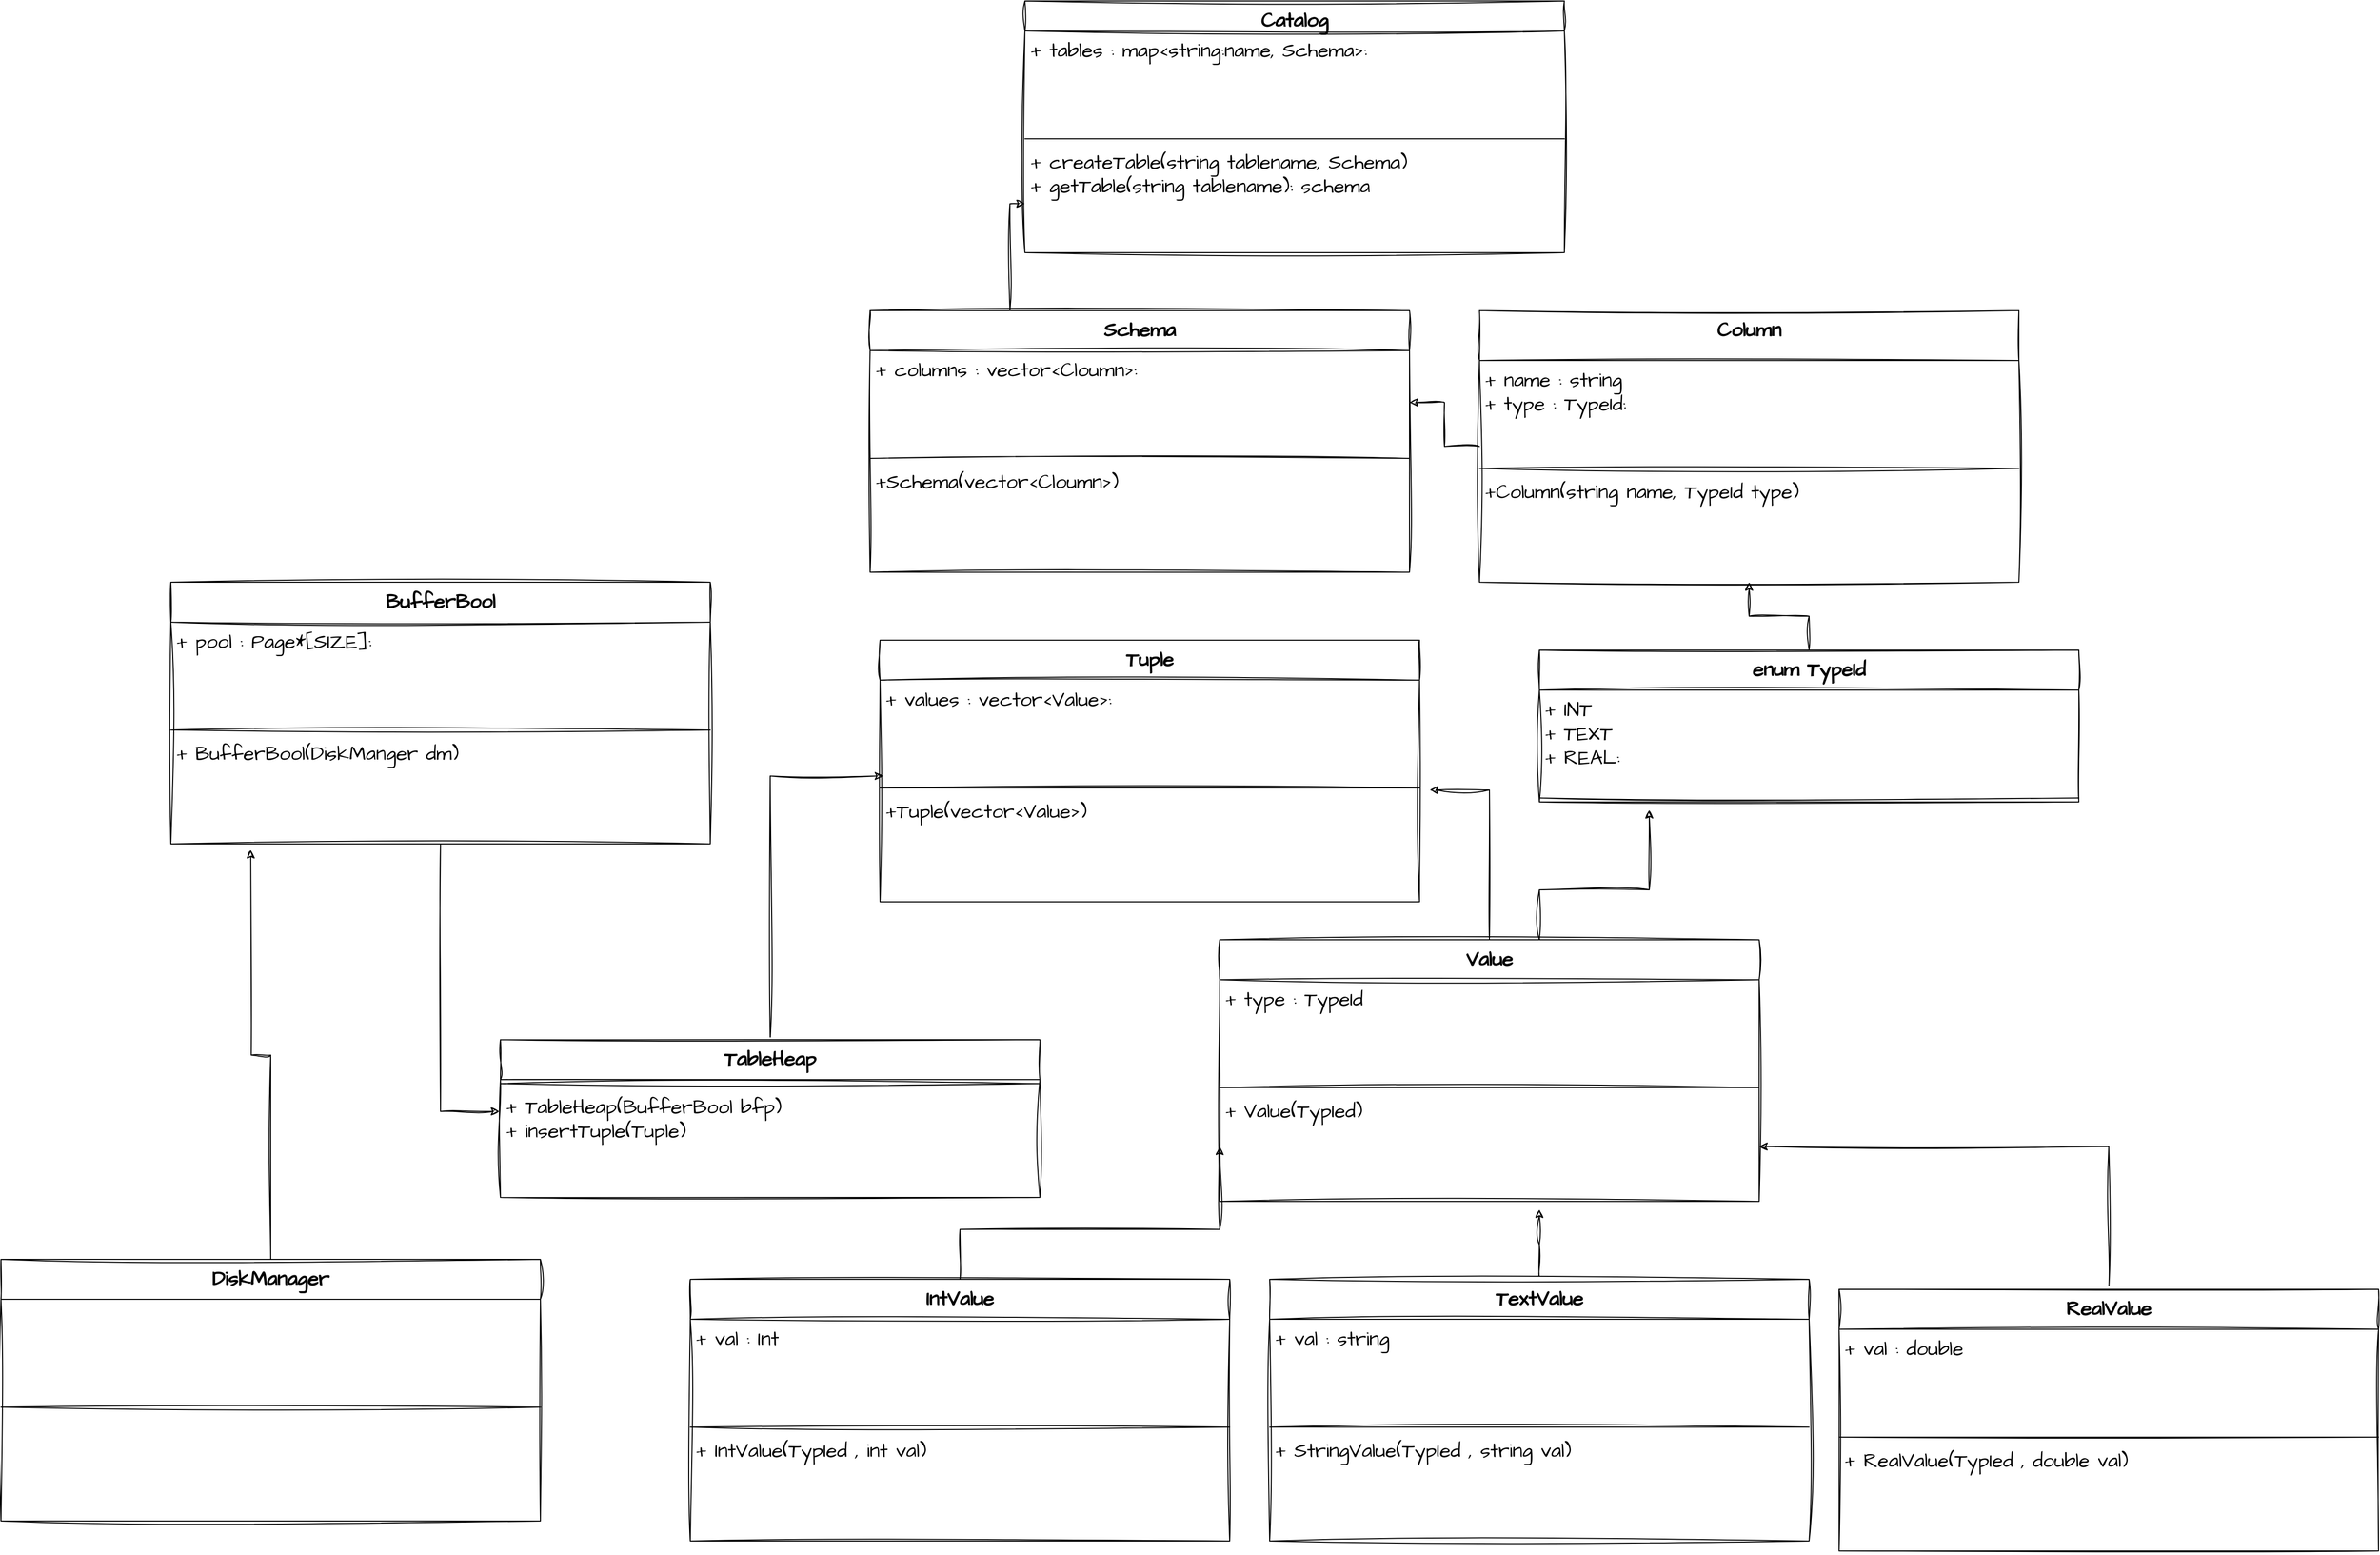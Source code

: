 <mxfile version="20.8.16" type="device"><diagram name="Page-1" id="uwR4zzvystGc4CzQ1jOz"><mxGraphModel dx="3917" dy="1001" grid="1" gridSize="10" guides="1" tooltips="1" connect="1" arrows="1" fold="1" page="1" pageScale="1" pageWidth="850" pageHeight="1100" math="0" shadow="0"><root><mxCell id="0"/><mxCell id="1" parent="0"/><mxCell id="Sye7f1Rgr7mzfWjfQzlJ-1" value="Catalog" style="swimlane;fontStyle=1;align=center;verticalAlign=top;childLayout=stackLayout;horizontal=1;startSize=30;horizontalStack=0;resizeParent=1;resizeParentMax=0;resizeLast=0;collapsible=1;marginBottom=0;sketch=1;hachureGap=4;jiggle=2;curveFitting=1;fontFamily=Architects Daughter;fontSource=https%3A%2F%2Ffonts.googleapis.com%2Fcss%3Ffamily%3DArchitects%2BDaughter;fontSize=20;" vertex="1" parent="1"><mxGeometry x="155" y="30" width="540" height="252" as="geometry"/></mxCell><mxCell id="Sye7f1Rgr7mzfWjfQzlJ-2" value="+ tables : map&lt;string:name, Schema&gt;:" style="text;strokeColor=none;fillColor=none;align=left;verticalAlign=top;spacingLeft=4;spacingRight=4;overflow=hidden;rotatable=0;points=[[0,0.5],[1,0.5]];portConstraint=eastwest;fontSize=20;fontFamily=Architects Daughter;" vertex="1" parent="Sye7f1Rgr7mzfWjfQzlJ-1"><mxGeometry y="30" width="540" height="104" as="geometry"/></mxCell><mxCell id="Sye7f1Rgr7mzfWjfQzlJ-3" value="" style="line;strokeWidth=1;fillColor=none;align=left;verticalAlign=middle;spacingTop=-1;spacingLeft=3;spacingRight=3;rotatable=0;labelPosition=right;points=[];portConstraint=eastwest;strokeColor=inherit;sketch=1;hachureGap=4;jiggle=2;curveFitting=1;fontFamily=Architects Daughter;fontSource=https%3A%2F%2Ffonts.googleapis.com%2Fcss%3Ffamily%3DArchitects%2BDaughter;fontSize=20;" vertex="1" parent="Sye7f1Rgr7mzfWjfQzlJ-1"><mxGeometry y="134" width="540" height="8" as="geometry"/></mxCell><mxCell id="Sye7f1Rgr7mzfWjfQzlJ-4" value="+ createTable(string tablename, Schema)&#10;+ getTable(string tablename): schema&#10;&#10;&#10;&#10;" style="text;strokeColor=none;fillColor=none;align=left;verticalAlign=top;spacingLeft=4;spacingRight=4;overflow=hidden;rotatable=0;points=[[0,0.5],[1,0.5]];portConstraint=eastwest;fontSize=20;fontFamily=Architects Daughter;" vertex="1" parent="Sye7f1Rgr7mzfWjfQzlJ-1"><mxGeometry y="142" width="540" height="110" as="geometry"/></mxCell><mxCell id="Sye7f1Rgr7mzfWjfQzlJ-12" style="edgeStyle=orthogonalEdgeStyle;rounded=0;sketch=1;hachureGap=4;jiggle=2;curveFitting=1;orthogonalLoop=1;jettySize=auto;html=1;fontFamily=Architects Daughter;fontSource=https%3A%2F%2Ffonts.googleapis.com%2Fcss%3Ffamily%3DArchitects%2BDaughter;fontSize=16;" edge="1" parent="1" source="Sye7f1Rgr7mzfWjfQzlJ-5" target="Sye7f1Rgr7mzfWjfQzlJ-4"><mxGeometry relative="1" as="geometry"><mxPoint x="140" y="210" as="targetPoint"/><Array as="points"><mxPoint x="140" y="233"/></Array></mxGeometry></mxCell><mxCell id="Sye7f1Rgr7mzfWjfQzlJ-5" value="Schema" style="swimlane;fontStyle=1;align=center;verticalAlign=top;childLayout=stackLayout;horizontal=1;startSize=40;horizontalStack=0;resizeParent=1;resizeParentMax=0;resizeLast=0;collapsible=1;marginBottom=0;sketch=1;hachureGap=4;jiggle=2;curveFitting=1;fontFamily=Architects Daughter;fontSource=https%3A%2F%2Ffonts.googleapis.com%2Fcss%3Ffamily%3DArchitects%2BDaughter;fontSize=20;" vertex="1" parent="1"><mxGeometry y="340" width="540" height="262" as="geometry"/></mxCell><mxCell id="Sye7f1Rgr7mzfWjfQzlJ-6" value="+ columns : vector&lt;Cloumn&gt;:" style="text;strokeColor=none;fillColor=none;align=left;verticalAlign=top;spacingLeft=4;spacingRight=4;overflow=hidden;rotatable=0;points=[[0,0.5],[1,0.5]];portConstraint=eastwest;fontSize=20;fontFamily=Architects Daughter;" vertex="1" parent="Sye7f1Rgr7mzfWjfQzlJ-5"><mxGeometry y="40" width="540" height="104" as="geometry"/></mxCell><mxCell id="Sye7f1Rgr7mzfWjfQzlJ-7" value="" style="line;strokeWidth=1;fillColor=none;align=left;verticalAlign=middle;spacingTop=-1;spacingLeft=3;spacingRight=3;rotatable=0;labelPosition=right;points=[];portConstraint=eastwest;strokeColor=inherit;sketch=1;hachureGap=4;jiggle=2;curveFitting=1;fontFamily=Architects Daughter;fontSource=https%3A%2F%2Ffonts.googleapis.com%2Fcss%3Ffamily%3DArchitects%2BDaughter;fontSize=20;" vertex="1" parent="Sye7f1Rgr7mzfWjfQzlJ-5"><mxGeometry y="144" width="540" height="8" as="geometry"/></mxCell><mxCell id="Sye7f1Rgr7mzfWjfQzlJ-8" value="+Schema(vector&lt;Cloumn&gt;)&#10;&#10;&#10;" style="text;strokeColor=none;fillColor=none;align=left;verticalAlign=top;spacingLeft=4;spacingRight=4;overflow=hidden;rotatable=0;points=[[0,0.5],[1,0.5]];portConstraint=eastwest;fontSize=20;fontFamily=Architects Daughter;" vertex="1" parent="Sye7f1Rgr7mzfWjfQzlJ-5"><mxGeometry y="152" width="540" height="110" as="geometry"/></mxCell><mxCell id="Sye7f1Rgr7mzfWjfQzlJ-19" style="edgeStyle=orthogonalEdgeStyle;rounded=0;sketch=1;hachureGap=4;jiggle=2;curveFitting=1;orthogonalLoop=1;jettySize=auto;html=1;fontFamily=Architects Daughter;fontSource=https%3A%2F%2Ffonts.googleapis.com%2Fcss%3Ffamily%3DArchitects%2BDaughter;fontSize=16;" edge="1" parent="1" source="Sye7f1Rgr7mzfWjfQzlJ-15" target="Sye7f1Rgr7mzfWjfQzlJ-6"><mxGeometry relative="1" as="geometry"/></mxCell><mxCell id="Sye7f1Rgr7mzfWjfQzlJ-15" value="Column" style="swimlane;fontStyle=1;align=center;verticalAlign=top;childLayout=stackLayout;horizontal=1;startSize=50;horizontalStack=0;resizeParent=1;resizeParentMax=0;resizeLast=0;collapsible=1;marginBottom=0;sketch=1;hachureGap=4;jiggle=2;curveFitting=1;fontFamily=Architects Daughter;fontSource=https%3A%2F%2Ffonts.googleapis.com%2Fcss%3Ffamily%3DArchitects%2BDaughter;fontSize=20;" vertex="1" parent="1"><mxGeometry x="610" y="340" width="540" height="272" as="geometry"/></mxCell><mxCell id="Sye7f1Rgr7mzfWjfQzlJ-16" value="+ name : string&#10;+ type : TypeId:" style="text;strokeColor=none;fillColor=none;align=left;verticalAlign=top;spacingLeft=4;spacingRight=4;overflow=hidden;rotatable=0;points=[[0,0.5],[1,0.5]];portConstraint=eastwest;fontSize=20;fontFamily=Architects Daughter;" vertex="1" parent="Sye7f1Rgr7mzfWjfQzlJ-15"><mxGeometry y="50" width="540" height="104" as="geometry"/></mxCell><mxCell id="Sye7f1Rgr7mzfWjfQzlJ-17" value="" style="line;strokeWidth=1;fillColor=none;align=left;verticalAlign=middle;spacingTop=-1;spacingLeft=3;spacingRight=3;rotatable=0;labelPosition=right;points=[];portConstraint=eastwest;strokeColor=inherit;sketch=1;hachureGap=4;jiggle=2;curveFitting=1;fontFamily=Architects Daughter;fontSource=https%3A%2F%2Ffonts.googleapis.com%2Fcss%3Ffamily%3DArchitects%2BDaughter;fontSize=20;" vertex="1" parent="Sye7f1Rgr7mzfWjfQzlJ-15"><mxGeometry y="154" width="540" height="8" as="geometry"/></mxCell><mxCell id="Sye7f1Rgr7mzfWjfQzlJ-18" value="+Column(string name, TypeId type)&#10;&#10;&#10;&#10;" style="text;strokeColor=none;fillColor=none;align=left;verticalAlign=top;spacingLeft=4;spacingRight=4;overflow=hidden;rotatable=0;points=[[0,0.5],[1,0.5]];portConstraint=eastwest;fontSize=20;fontFamily=Architects Daughter;" vertex="1" parent="Sye7f1Rgr7mzfWjfQzlJ-15"><mxGeometry y="162" width="540" height="110" as="geometry"/></mxCell><mxCell id="Sye7f1Rgr7mzfWjfQzlJ-28" style="edgeStyle=orthogonalEdgeStyle;rounded=0;sketch=1;hachureGap=4;jiggle=2;curveFitting=1;orthogonalLoop=1;jettySize=auto;html=1;fontFamily=Architects Daughter;fontSource=https%3A%2F%2Ffonts.googleapis.com%2Fcss%3Ffamily%3DArchitects%2BDaughter;fontSize=16;" edge="1" parent="1" source="Sye7f1Rgr7mzfWjfQzlJ-21" target="Sye7f1Rgr7mzfWjfQzlJ-15"><mxGeometry relative="1" as="geometry"/></mxCell><mxCell id="Sye7f1Rgr7mzfWjfQzlJ-21" value="enum TypeId" style="swimlane;fontStyle=1;align=center;verticalAlign=top;childLayout=stackLayout;horizontal=1;startSize=40;horizontalStack=0;resizeParent=1;resizeParentMax=0;resizeLast=0;collapsible=1;marginBottom=0;sketch=1;hachureGap=4;jiggle=2;curveFitting=1;fontFamily=Architects Daughter;fontSource=https%3A%2F%2Ffonts.googleapis.com%2Fcss%3Ffamily%3DArchitects%2BDaughter;fontSize=20;" vertex="1" parent="1"><mxGeometry x="670" y="680" width="540" height="152" as="geometry"/></mxCell><mxCell id="Sye7f1Rgr7mzfWjfQzlJ-22" value="+ INT&#10;+ TEXT&#10;+ REAL:" style="text;strokeColor=none;fillColor=none;align=left;verticalAlign=top;spacingLeft=4;spacingRight=4;overflow=hidden;rotatable=0;points=[[0,0.5],[1,0.5]];portConstraint=eastwest;fontSize=20;fontFamily=Architects Daughter;" vertex="1" parent="Sye7f1Rgr7mzfWjfQzlJ-21"><mxGeometry y="40" width="540" height="104" as="geometry"/></mxCell><mxCell id="Sye7f1Rgr7mzfWjfQzlJ-23" value="" style="line;strokeWidth=1;fillColor=none;align=left;verticalAlign=middle;spacingTop=-1;spacingLeft=3;spacingRight=3;rotatable=0;labelPosition=right;points=[];portConstraint=eastwest;strokeColor=inherit;sketch=1;hachureGap=4;jiggle=2;curveFitting=1;fontFamily=Architects Daughter;fontSource=https%3A%2F%2Ffonts.googleapis.com%2Fcss%3Ffamily%3DArchitects%2BDaughter;fontSize=20;" vertex="1" parent="Sye7f1Rgr7mzfWjfQzlJ-21"><mxGeometry y="144" width="540" height="8" as="geometry"/></mxCell><mxCell id="Sye7f1Rgr7mzfWjfQzlJ-29" value="Tuple" style="swimlane;fontStyle=1;align=center;verticalAlign=top;childLayout=stackLayout;horizontal=1;startSize=40;horizontalStack=0;resizeParent=1;resizeParentMax=0;resizeLast=0;collapsible=1;marginBottom=0;sketch=1;hachureGap=4;jiggle=2;curveFitting=1;fontFamily=Architects Daughter;fontSource=https%3A%2F%2Ffonts.googleapis.com%2Fcss%3Ffamily%3DArchitects%2BDaughter;fontSize=20;" vertex="1" parent="1"><mxGeometry x="10" y="670" width="540" height="262" as="geometry"/></mxCell><mxCell id="Sye7f1Rgr7mzfWjfQzlJ-30" value="+ values : vector&lt;Value&gt;:" style="text;strokeColor=none;fillColor=none;align=left;verticalAlign=top;spacingLeft=4;spacingRight=4;overflow=hidden;rotatable=0;points=[[0,0.5],[1,0.5]];portConstraint=eastwest;fontSize=20;fontFamily=Architects Daughter;" vertex="1" parent="Sye7f1Rgr7mzfWjfQzlJ-29"><mxGeometry y="40" width="540" height="104" as="geometry"/></mxCell><mxCell id="Sye7f1Rgr7mzfWjfQzlJ-31" value="" style="line;strokeWidth=1;fillColor=none;align=left;verticalAlign=middle;spacingTop=-1;spacingLeft=3;spacingRight=3;rotatable=0;labelPosition=right;points=[];portConstraint=eastwest;strokeColor=inherit;sketch=1;hachureGap=4;jiggle=2;curveFitting=1;fontFamily=Architects Daughter;fontSource=https%3A%2F%2Ffonts.googleapis.com%2Fcss%3Ffamily%3DArchitects%2BDaughter;fontSize=20;" vertex="1" parent="Sye7f1Rgr7mzfWjfQzlJ-29"><mxGeometry y="144" width="540" height="8" as="geometry"/></mxCell><mxCell id="Sye7f1Rgr7mzfWjfQzlJ-32" value="+Tuple(vector&lt;Value&gt;)&#10;&#10;&#10;" style="text;strokeColor=none;fillColor=none;align=left;verticalAlign=top;spacingLeft=4;spacingRight=4;overflow=hidden;rotatable=0;points=[[0,0.5],[1,0.5]];portConstraint=eastwest;fontSize=20;fontFamily=Architects Daughter;" vertex="1" parent="Sye7f1Rgr7mzfWjfQzlJ-29"><mxGeometry y="152" width="540" height="110" as="geometry"/></mxCell><mxCell id="Sye7f1Rgr7mzfWjfQzlJ-54" style="edgeStyle=orthogonalEdgeStyle;rounded=0;sketch=1;hachureGap=4;jiggle=2;curveFitting=1;orthogonalLoop=1;jettySize=auto;html=1;entryX=0.006;entryY=0.923;entryDx=0;entryDy=0;entryPerimeter=0;fontFamily=Architects Daughter;fontSource=https%3A%2F%2Ffonts.googleapis.com%2Fcss%3Ffamily%3DArchitects%2BDaughter;fontSize=16;" edge="1" parent="1" source="Sye7f1Rgr7mzfWjfQzlJ-33" target="Sye7f1Rgr7mzfWjfQzlJ-30"><mxGeometry relative="1" as="geometry"/></mxCell><mxCell id="Sye7f1Rgr7mzfWjfQzlJ-33" value="TableHeap" style="swimlane;fontStyle=1;align=center;verticalAlign=top;childLayout=stackLayout;horizontal=1;startSize=40;horizontalStack=0;resizeParent=1;resizeParentMax=0;resizeLast=0;collapsible=1;marginBottom=0;sketch=1;hachureGap=4;jiggle=2;curveFitting=1;fontFamily=Architects Daughter;fontSource=https%3A%2F%2Ffonts.googleapis.com%2Fcss%3Ffamily%3DArchitects%2BDaughter;fontSize=20;" vertex="1" parent="1"><mxGeometry x="-370" y="1070" width="540" height="158" as="geometry"/></mxCell><mxCell id="Sye7f1Rgr7mzfWjfQzlJ-35" value="" style="line;strokeWidth=1;fillColor=none;align=left;verticalAlign=middle;spacingTop=-1;spacingLeft=3;spacingRight=3;rotatable=0;labelPosition=right;points=[];portConstraint=eastwest;strokeColor=inherit;sketch=1;hachureGap=4;jiggle=2;curveFitting=1;fontFamily=Architects Daughter;fontSource=https%3A%2F%2Ffonts.googleapis.com%2Fcss%3Ffamily%3DArchitects%2BDaughter;fontSize=20;" vertex="1" parent="Sye7f1Rgr7mzfWjfQzlJ-33"><mxGeometry y="40" width="540" height="8" as="geometry"/></mxCell><mxCell id="Sye7f1Rgr7mzfWjfQzlJ-36" value="+ TableHeap(BufferBool bfp)&#10;+ insertTuple(Tuple)&#10;&#10;&#10;" style="text;strokeColor=none;fillColor=none;align=left;verticalAlign=top;spacingLeft=4;spacingRight=4;overflow=hidden;rotatable=0;points=[[0,0.5],[1,0.5]];portConstraint=eastwest;fontSize=20;fontFamily=Architects Daughter;" vertex="1" parent="Sye7f1Rgr7mzfWjfQzlJ-33"><mxGeometry y="48" width="540" height="110" as="geometry"/></mxCell><mxCell id="Sye7f1Rgr7mzfWjfQzlJ-42" style="edgeStyle=orthogonalEdgeStyle;rounded=0;sketch=1;hachureGap=4;jiggle=2;curveFitting=1;orthogonalLoop=1;jettySize=auto;html=1;entryX=1.019;entryY=1.058;entryDx=0;entryDy=0;entryPerimeter=0;fontFamily=Architects Daughter;fontSource=https%3A%2F%2Ffonts.googleapis.com%2Fcss%3Ffamily%3DArchitects%2BDaughter;fontSize=16;" edge="1" parent="1" source="Sye7f1Rgr7mzfWjfQzlJ-38" target="Sye7f1Rgr7mzfWjfQzlJ-30"><mxGeometry relative="1" as="geometry"><Array as="points"><mxPoint x="620" y="820"/></Array></mxGeometry></mxCell><mxCell id="Sye7f1Rgr7mzfWjfQzlJ-43" style="edgeStyle=orthogonalEdgeStyle;rounded=0;sketch=1;hachureGap=4;jiggle=2;curveFitting=1;orthogonalLoop=1;jettySize=auto;html=1;fontFamily=Architects Daughter;fontSource=https%3A%2F%2Ffonts.googleapis.com%2Fcss%3Ffamily%3DArchitects%2BDaughter;fontSize=16;" edge="1" parent="1" source="Sye7f1Rgr7mzfWjfQzlJ-38"><mxGeometry relative="1" as="geometry"><mxPoint x="780" y="840" as="targetPoint"/><Array as="points"><mxPoint x="670" y="920"/><mxPoint x="780" y="920"/></Array></mxGeometry></mxCell><mxCell id="Sye7f1Rgr7mzfWjfQzlJ-38" value="Value" style="swimlane;fontStyle=1;align=center;verticalAlign=top;childLayout=stackLayout;horizontal=1;startSize=40;horizontalStack=0;resizeParent=1;resizeParentMax=0;resizeLast=0;collapsible=1;marginBottom=0;sketch=1;hachureGap=4;jiggle=2;curveFitting=1;fontFamily=Architects Daughter;fontSource=https%3A%2F%2Ffonts.googleapis.com%2Fcss%3Ffamily%3DArchitects%2BDaughter;fontSize=20;" vertex="1" parent="1"><mxGeometry x="350" y="970" width="540" height="262" as="geometry"/></mxCell><mxCell id="Sye7f1Rgr7mzfWjfQzlJ-39" value="+ type : TypeId" style="text;strokeColor=none;fillColor=none;align=left;verticalAlign=top;spacingLeft=4;spacingRight=4;overflow=hidden;rotatable=0;points=[[0,0.5],[1,0.5]];portConstraint=eastwest;fontSize=20;fontFamily=Architects Daughter;" vertex="1" parent="Sye7f1Rgr7mzfWjfQzlJ-38"><mxGeometry y="40" width="540" height="104" as="geometry"/></mxCell><mxCell id="Sye7f1Rgr7mzfWjfQzlJ-40" value="" style="line;strokeWidth=1;fillColor=none;align=left;verticalAlign=middle;spacingTop=-1;spacingLeft=3;spacingRight=3;rotatable=0;labelPosition=right;points=[];portConstraint=eastwest;strokeColor=inherit;sketch=1;hachureGap=4;jiggle=2;curveFitting=1;fontFamily=Architects Daughter;fontSource=https%3A%2F%2Ffonts.googleapis.com%2Fcss%3Ffamily%3DArchitects%2BDaughter;fontSize=20;" vertex="1" parent="Sye7f1Rgr7mzfWjfQzlJ-38"><mxGeometry y="144" width="540" height="8" as="geometry"/></mxCell><mxCell id="Sye7f1Rgr7mzfWjfQzlJ-41" value="+ Value(TypIed)&#10;&#10;&#10;" style="text;strokeColor=none;fillColor=none;align=left;verticalAlign=top;spacingLeft=4;spacingRight=4;overflow=hidden;rotatable=0;points=[[0,0.5],[1,0.5]];portConstraint=eastwest;fontSize=20;fontFamily=Architects Daughter;" vertex="1" parent="Sye7f1Rgr7mzfWjfQzlJ-38"><mxGeometry y="152" width="540" height="110" as="geometry"/></mxCell><mxCell id="Sye7f1Rgr7mzfWjfQzlJ-48" style="edgeStyle=orthogonalEdgeStyle;rounded=0;sketch=1;hachureGap=4;jiggle=2;curveFitting=1;orthogonalLoop=1;jettySize=auto;html=1;entryX=0;entryY=0.5;entryDx=0;entryDy=0;fontFamily=Architects Daughter;fontSource=https%3A%2F%2Ffonts.googleapis.com%2Fcss%3Ffamily%3DArchitects%2BDaughter;fontSize=16;" edge="1" parent="1" source="Sye7f1Rgr7mzfWjfQzlJ-44" target="Sye7f1Rgr7mzfWjfQzlJ-41"><mxGeometry relative="1" as="geometry"><Array as="points"><mxPoint x="90" y="1260"/><mxPoint x="350" y="1260"/></Array></mxGeometry></mxCell><mxCell id="Sye7f1Rgr7mzfWjfQzlJ-44" value="IntValue" style="swimlane;fontStyle=1;align=center;verticalAlign=top;childLayout=stackLayout;horizontal=1;startSize=40;horizontalStack=0;resizeParent=1;resizeParentMax=0;resizeLast=0;collapsible=1;marginBottom=0;sketch=1;hachureGap=4;jiggle=2;curveFitting=1;fontFamily=Architects Daughter;fontSource=https%3A%2F%2Ffonts.googleapis.com%2Fcss%3Ffamily%3DArchitects%2BDaughter;fontSize=20;" vertex="1" parent="1"><mxGeometry x="-180" y="1310" width="540" height="262" as="geometry"/></mxCell><mxCell id="Sye7f1Rgr7mzfWjfQzlJ-45" value="+ val : Int" style="text;strokeColor=none;fillColor=none;align=left;verticalAlign=top;spacingLeft=4;spacingRight=4;overflow=hidden;rotatable=0;points=[[0,0.5],[1,0.5]];portConstraint=eastwest;fontSize=20;fontFamily=Architects Daughter;" vertex="1" parent="Sye7f1Rgr7mzfWjfQzlJ-44"><mxGeometry y="40" width="540" height="104" as="geometry"/></mxCell><mxCell id="Sye7f1Rgr7mzfWjfQzlJ-46" value="" style="line;strokeWidth=1;fillColor=none;align=left;verticalAlign=middle;spacingTop=-1;spacingLeft=3;spacingRight=3;rotatable=0;labelPosition=right;points=[];portConstraint=eastwest;strokeColor=inherit;sketch=1;hachureGap=4;jiggle=2;curveFitting=1;fontFamily=Architects Daughter;fontSource=https%3A%2F%2Ffonts.googleapis.com%2Fcss%3Ffamily%3DArchitects%2BDaughter;fontSize=20;" vertex="1" parent="Sye7f1Rgr7mzfWjfQzlJ-44"><mxGeometry y="144" width="540" height="8" as="geometry"/></mxCell><mxCell id="Sye7f1Rgr7mzfWjfQzlJ-47" value="+ IntValue(TypIed , int val)&#10;&#10;&#10;" style="text;strokeColor=none;fillColor=none;align=left;verticalAlign=top;spacingLeft=4;spacingRight=4;overflow=hidden;rotatable=0;points=[[0,0.5],[1,0.5]];portConstraint=eastwest;fontSize=20;fontFamily=Architects Daughter;" vertex="1" parent="Sye7f1Rgr7mzfWjfQzlJ-44"><mxGeometry y="152" width="540" height="110" as="geometry"/></mxCell><mxCell id="Sye7f1Rgr7mzfWjfQzlJ-60" style="edgeStyle=orthogonalEdgeStyle;rounded=0;sketch=1;hachureGap=4;jiggle=2;curveFitting=1;orthogonalLoop=1;jettySize=auto;html=1;fontFamily=Architects Daughter;fontSource=https%3A%2F%2Ffonts.googleapis.com%2Fcss%3Ffamily%3DArchitects%2BDaughter;fontSize=16;" edge="1" parent="1" source="Sye7f1Rgr7mzfWjfQzlJ-49"><mxGeometry relative="1" as="geometry"><mxPoint x="670" y="1240" as="targetPoint"/></mxGeometry></mxCell><mxCell id="Sye7f1Rgr7mzfWjfQzlJ-49" value="TextValue" style="swimlane;fontStyle=1;align=center;verticalAlign=top;childLayout=stackLayout;horizontal=1;startSize=40;horizontalStack=0;resizeParent=1;resizeParentMax=0;resizeLast=0;collapsible=1;marginBottom=0;sketch=1;hachureGap=4;jiggle=2;curveFitting=1;fontFamily=Architects Daughter;fontSource=https%3A%2F%2Ffonts.googleapis.com%2Fcss%3Ffamily%3DArchitects%2BDaughter;fontSize=20;" vertex="1" parent="1"><mxGeometry x="400" y="1310" width="540" height="262" as="geometry"/></mxCell><mxCell id="Sye7f1Rgr7mzfWjfQzlJ-50" value="+ val : string" style="text;strokeColor=none;fillColor=none;align=left;verticalAlign=top;spacingLeft=4;spacingRight=4;overflow=hidden;rotatable=0;points=[[0,0.5],[1,0.5]];portConstraint=eastwest;fontSize=20;fontFamily=Architects Daughter;" vertex="1" parent="Sye7f1Rgr7mzfWjfQzlJ-49"><mxGeometry y="40" width="540" height="104" as="geometry"/></mxCell><mxCell id="Sye7f1Rgr7mzfWjfQzlJ-51" value="" style="line;strokeWidth=1;fillColor=none;align=left;verticalAlign=middle;spacingTop=-1;spacingLeft=3;spacingRight=3;rotatable=0;labelPosition=right;points=[];portConstraint=eastwest;strokeColor=inherit;sketch=1;hachureGap=4;jiggle=2;curveFitting=1;fontFamily=Architects Daughter;fontSource=https%3A%2F%2Ffonts.googleapis.com%2Fcss%3Ffamily%3DArchitects%2BDaughter;fontSize=20;" vertex="1" parent="Sye7f1Rgr7mzfWjfQzlJ-49"><mxGeometry y="144" width="540" height="8" as="geometry"/></mxCell><mxCell id="Sye7f1Rgr7mzfWjfQzlJ-52" value="+ StringValue(TypIed , string val)&#10;&#10;&#10;" style="text;strokeColor=none;fillColor=none;align=left;verticalAlign=top;spacingLeft=4;spacingRight=4;overflow=hidden;rotatable=0;points=[[0,0.5],[1,0.5]];portConstraint=eastwest;fontSize=20;fontFamily=Architects Daughter;" vertex="1" parent="Sye7f1Rgr7mzfWjfQzlJ-49"><mxGeometry y="152" width="540" height="110" as="geometry"/></mxCell><mxCell id="Sye7f1Rgr7mzfWjfQzlJ-34" value=" " style="text;strokeColor=none;fillColor=none;align=left;verticalAlign=top;spacingLeft=4;spacingRight=4;overflow=hidden;rotatable=0;points=[[0,0.5],[1,0.5]];portConstraint=eastwest;fontSize=20;fontFamily=Architects Daughter;" vertex="1" parent="1"><mxGeometry x="-180" y="932" width="540" height="104" as="geometry"/></mxCell><mxCell id="Sye7f1Rgr7mzfWjfQzlJ-61" style="edgeStyle=orthogonalEdgeStyle;rounded=0;sketch=1;hachureGap=4;jiggle=2;curveFitting=1;orthogonalLoop=1;jettySize=auto;html=1;fontFamily=Architects Daughter;fontSource=https%3A%2F%2Ffonts.googleapis.com%2Fcss%3Ffamily%3DArchitects%2BDaughter;fontSize=16;" edge="1" parent="1" source="Sye7f1Rgr7mzfWjfQzlJ-55" target="Sye7f1Rgr7mzfWjfQzlJ-41"><mxGeometry relative="1" as="geometry"/></mxCell><mxCell id="Sye7f1Rgr7mzfWjfQzlJ-55" value="RealValue" style="swimlane;fontStyle=1;align=center;verticalAlign=top;childLayout=stackLayout;horizontal=1;startSize=40;horizontalStack=0;resizeParent=1;resizeParentMax=0;resizeLast=0;collapsible=1;marginBottom=0;sketch=1;hachureGap=4;jiggle=2;curveFitting=1;fontFamily=Architects Daughter;fontSource=https%3A%2F%2Ffonts.googleapis.com%2Fcss%3Ffamily%3DArchitects%2BDaughter;fontSize=20;" vertex="1" parent="1"><mxGeometry x="970" y="1320" width="540" height="262" as="geometry"/></mxCell><mxCell id="Sye7f1Rgr7mzfWjfQzlJ-56" value="+ val : double" style="text;strokeColor=none;fillColor=none;align=left;verticalAlign=top;spacingLeft=4;spacingRight=4;overflow=hidden;rotatable=0;points=[[0,0.5],[1,0.5]];portConstraint=eastwest;fontSize=20;fontFamily=Architects Daughter;" vertex="1" parent="Sye7f1Rgr7mzfWjfQzlJ-55"><mxGeometry y="40" width="540" height="104" as="geometry"/></mxCell><mxCell id="Sye7f1Rgr7mzfWjfQzlJ-57" value="" style="line;strokeWidth=1;fillColor=none;align=left;verticalAlign=middle;spacingTop=-1;spacingLeft=3;spacingRight=3;rotatable=0;labelPosition=right;points=[];portConstraint=eastwest;strokeColor=inherit;sketch=1;hachureGap=4;jiggle=2;curveFitting=1;fontFamily=Architects Daughter;fontSource=https%3A%2F%2Ffonts.googleapis.com%2Fcss%3Ffamily%3DArchitects%2BDaughter;fontSize=20;" vertex="1" parent="Sye7f1Rgr7mzfWjfQzlJ-55"><mxGeometry y="144" width="540" height="8" as="geometry"/></mxCell><mxCell id="Sye7f1Rgr7mzfWjfQzlJ-58" value="+ RealValue(TypIed , double val)&#10;&#10;&#10;" style="text;strokeColor=none;fillColor=none;align=left;verticalAlign=top;spacingLeft=4;spacingRight=4;overflow=hidden;rotatable=0;points=[[0,0.5],[1,0.5]];portConstraint=eastwest;fontSize=20;fontFamily=Architects Daughter;" vertex="1" parent="Sye7f1Rgr7mzfWjfQzlJ-55"><mxGeometry y="152" width="540" height="110" as="geometry"/></mxCell><mxCell id="Sye7f1Rgr7mzfWjfQzlJ-70" style="edgeStyle=orthogonalEdgeStyle;rounded=0;sketch=1;hachureGap=4;jiggle=2;curveFitting=1;orthogonalLoop=1;jettySize=auto;html=1;entryX=-0.002;entryY=0.217;entryDx=0;entryDy=0;entryPerimeter=0;fontFamily=Architects Daughter;fontSource=https%3A%2F%2Ffonts.googleapis.com%2Fcss%3Ffamily%3DArchitects%2BDaughter;fontSize=16;" edge="1" parent="1" source="Sye7f1Rgr7mzfWjfQzlJ-62" target="Sye7f1Rgr7mzfWjfQzlJ-36"><mxGeometry relative="1" as="geometry"/></mxCell><mxCell id="Sye7f1Rgr7mzfWjfQzlJ-62" value="BufferBool" style="swimlane;fontStyle=1;align=center;verticalAlign=top;childLayout=stackLayout;horizontal=1;startSize=40;horizontalStack=0;resizeParent=1;resizeParentMax=0;resizeLast=0;collapsible=1;marginBottom=0;sketch=1;hachureGap=4;jiggle=2;curveFitting=1;fontFamily=Architects Daughter;fontSource=https%3A%2F%2Ffonts.googleapis.com%2Fcss%3Ffamily%3DArchitects%2BDaughter;fontSize=20;" vertex="1" parent="1"><mxGeometry x="-700" y="612" width="540" height="262" as="geometry"/></mxCell><mxCell id="Sye7f1Rgr7mzfWjfQzlJ-63" value="+ pool : Page*[SIZE]:" style="text;strokeColor=none;fillColor=none;align=left;verticalAlign=top;spacingLeft=4;spacingRight=4;overflow=hidden;rotatable=0;points=[[0,0.5],[1,0.5]];portConstraint=eastwest;fontSize=20;fontFamily=Architects Daughter;" vertex="1" parent="Sye7f1Rgr7mzfWjfQzlJ-62"><mxGeometry y="40" width="540" height="104" as="geometry"/></mxCell><mxCell id="Sye7f1Rgr7mzfWjfQzlJ-64" value="" style="line;strokeWidth=1;fillColor=none;align=left;verticalAlign=middle;spacingTop=-1;spacingLeft=3;spacingRight=3;rotatable=0;labelPosition=right;points=[];portConstraint=eastwest;strokeColor=inherit;sketch=1;hachureGap=4;jiggle=2;curveFitting=1;fontFamily=Architects Daughter;fontSource=https%3A%2F%2Ffonts.googleapis.com%2Fcss%3Ffamily%3DArchitects%2BDaughter;fontSize=20;" vertex="1" parent="Sye7f1Rgr7mzfWjfQzlJ-62"><mxGeometry y="144" width="540" height="8" as="geometry"/></mxCell><mxCell id="Sye7f1Rgr7mzfWjfQzlJ-65" value="+ BufferBool(DiskManger dm)&#10;&#10;&#10;" style="text;strokeColor=none;fillColor=none;align=left;verticalAlign=top;spacingLeft=4;spacingRight=4;overflow=hidden;rotatable=0;points=[[0,0.5],[1,0.5]];portConstraint=eastwest;fontSize=20;fontFamily=Architects Daughter;" vertex="1" parent="Sye7f1Rgr7mzfWjfQzlJ-62"><mxGeometry y="152" width="540" height="110" as="geometry"/></mxCell><mxCell id="Sye7f1Rgr7mzfWjfQzlJ-73" style="edgeStyle=orthogonalEdgeStyle;rounded=0;sketch=1;hachureGap=4;jiggle=2;curveFitting=1;orthogonalLoop=1;jettySize=auto;html=1;fontFamily=Architects Daughter;fontSource=https%3A%2F%2Ffonts.googleapis.com%2Fcss%3Ffamily%3DArchitects%2BDaughter;fontSize=16;" edge="1" parent="1" source="Sye7f1Rgr7mzfWjfQzlJ-66"><mxGeometry relative="1" as="geometry"><mxPoint x="-620.0" y="880.0" as="targetPoint"/></mxGeometry></mxCell><mxCell id="Sye7f1Rgr7mzfWjfQzlJ-66" value="DiskManager" style="swimlane;fontStyle=1;align=center;verticalAlign=top;childLayout=stackLayout;horizontal=1;startSize=40;horizontalStack=0;resizeParent=1;resizeParentMax=0;resizeLast=0;collapsible=1;marginBottom=0;sketch=1;hachureGap=4;jiggle=2;curveFitting=1;fontFamily=Architects Daughter;fontSource=https%3A%2F%2Ffonts.googleapis.com%2Fcss%3Ffamily%3DArchitects%2BDaughter;fontSize=20;" vertex="1" parent="1"><mxGeometry x="-870" y="1290" width="540" height="262" as="geometry"/></mxCell><mxCell id="Sye7f1Rgr7mzfWjfQzlJ-67" value=" " style="text;strokeColor=none;fillColor=none;align=left;verticalAlign=top;spacingLeft=4;spacingRight=4;overflow=hidden;rotatable=0;points=[[0,0.5],[1,0.5]];portConstraint=eastwest;fontSize=20;fontFamily=Architects Daughter;" vertex="1" parent="Sye7f1Rgr7mzfWjfQzlJ-66"><mxGeometry y="40" width="540" height="104" as="geometry"/></mxCell><mxCell id="Sye7f1Rgr7mzfWjfQzlJ-68" value="" style="line;strokeWidth=1;fillColor=none;align=left;verticalAlign=middle;spacingTop=-1;spacingLeft=3;spacingRight=3;rotatable=0;labelPosition=right;points=[];portConstraint=eastwest;strokeColor=inherit;sketch=1;hachureGap=4;jiggle=2;curveFitting=1;fontFamily=Architects Daughter;fontSource=https%3A%2F%2Ffonts.googleapis.com%2Fcss%3Ffamily%3DArchitects%2BDaughter;fontSize=20;" vertex="1" parent="Sye7f1Rgr7mzfWjfQzlJ-66"><mxGeometry y="144" width="540" height="8" as="geometry"/></mxCell><mxCell id="Sye7f1Rgr7mzfWjfQzlJ-69" value=" &#10;&#10;" style="text;strokeColor=none;fillColor=none;align=left;verticalAlign=top;spacingLeft=4;spacingRight=4;overflow=hidden;rotatable=0;points=[[0,0.5],[1,0.5]];portConstraint=eastwest;fontSize=20;fontFamily=Architects Daughter;" vertex="1" parent="Sye7f1Rgr7mzfWjfQzlJ-66"><mxGeometry y="152" width="540" height="110" as="geometry"/></mxCell></root></mxGraphModel></diagram></mxfile>
